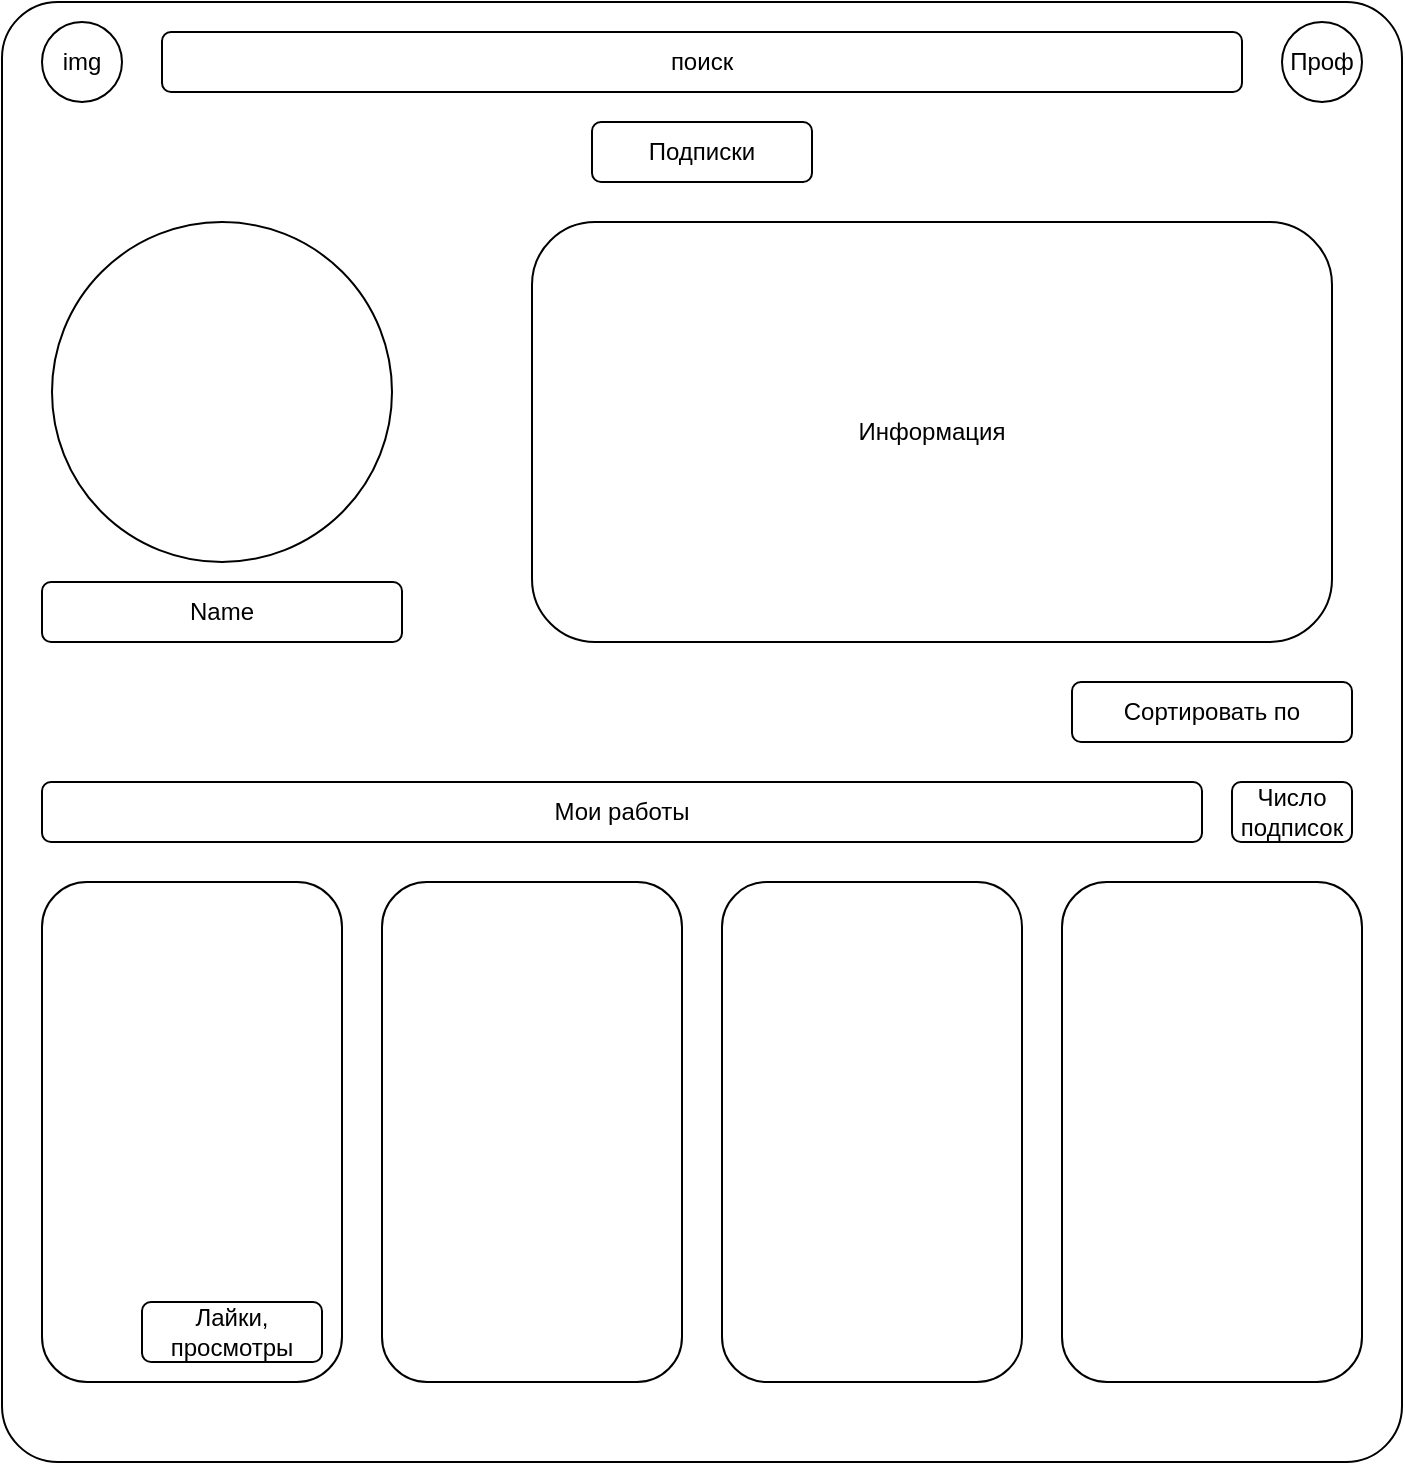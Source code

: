 <mxfile>
    <diagram id="bxQxgzwDGbuD_lYDTvBu" name="Page-1">
        <mxGraphModel dx="933" dy="599" grid="1" gridSize="10" guides="1" tooltips="1" connect="1" arrows="1" fold="1" page="1" pageScale="1" pageWidth="850" pageHeight="1100" math="0" shadow="0">
            <root>
                <mxCell id="0"/>
                <mxCell id="1" parent="0"/>
                <mxCell id="4" value="" style="rounded=1;whiteSpace=wrap;html=1;arcSize=4;" vertex="1" parent="1">
                    <mxGeometry x="90" y="50" width="700" height="730" as="geometry"/>
                </mxCell>
                <mxCell id="5" value="img" style="ellipse;whiteSpace=wrap;html=1;aspect=fixed;" vertex="1" parent="1">
                    <mxGeometry x="110" y="60" width="40" height="40" as="geometry"/>
                </mxCell>
                <mxCell id="6" value="поиск" style="rounded=1;whiteSpace=wrap;html=1;" vertex="1" parent="1">
                    <mxGeometry x="170" y="65" width="540" height="30" as="geometry"/>
                </mxCell>
                <mxCell id="7" value="Проф" style="ellipse;whiteSpace=wrap;html=1;aspect=fixed;" vertex="1" parent="1">
                    <mxGeometry x="730" y="60" width="40" height="40" as="geometry"/>
                </mxCell>
                <mxCell id="9" value="Подписки" style="rounded=1;whiteSpace=wrap;html=1;" vertex="1" parent="1">
                    <mxGeometry x="385" y="110" width="110" height="30" as="geometry"/>
                </mxCell>
                <mxCell id="10" value="" style="ellipse;whiteSpace=wrap;html=1;aspect=fixed;" vertex="1" parent="1">
                    <mxGeometry x="115" y="160" width="170" height="170" as="geometry"/>
                </mxCell>
                <mxCell id="11" value="Name" style="rounded=1;whiteSpace=wrap;html=1;" vertex="1" parent="1">
                    <mxGeometry x="110" y="340" width="180" height="30" as="geometry"/>
                </mxCell>
                <mxCell id="12" value="" style="rounded=1;whiteSpace=wrap;html=1;" vertex="1" parent="1">
                    <mxGeometry x="110" y="490" width="150" height="250" as="geometry"/>
                </mxCell>
                <mxCell id="13" value="Мои работы" style="rounded=1;whiteSpace=wrap;html=1;" vertex="1" parent="1">
                    <mxGeometry x="110" y="440" width="580" height="30" as="geometry"/>
                </mxCell>
                <mxCell id="14" value="" style="rounded=1;whiteSpace=wrap;html=1;" vertex="1" parent="1">
                    <mxGeometry x="280" y="490" width="150" height="250" as="geometry"/>
                </mxCell>
                <mxCell id="15" value="" style="rounded=1;whiteSpace=wrap;html=1;" vertex="1" parent="1">
                    <mxGeometry x="450" y="490" width="150" height="250" as="geometry"/>
                </mxCell>
                <mxCell id="16" value="" style="rounded=1;whiteSpace=wrap;html=1;" vertex="1" parent="1">
                    <mxGeometry x="620" y="490" width="150" height="250" as="geometry"/>
                </mxCell>
                <mxCell id="17" value="Сортировать по" style="rounded=1;whiteSpace=wrap;html=1;" vertex="1" parent="1">
                    <mxGeometry x="625" y="390" width="140" height="30" as="geometry"/>
                </mxCell>
                <mxCell id="18" value="Информация" style="rounded=1;whiteSpace=wrap;html=1;" vertex="1" parent="1">
                    <mxGeometry x="355" y="160" width="400" height="210" as="geometry"/>
                </mxCell>
                <mxCell id="19" value="Лайки,&lt;br&gt;просмотры" style="rounded=1;whiteSpace=wrap;html=1;" vertex="1" parent="1">
                    <mxGeometry x="160" y="700" width="90" height="30" as="geometry"/>
                </mxCell>
                <mxCell id="20" value="Число&lt;br&gt;подписок" style="rounded=1;whiteSpace=wrap;html=1;" vertex="1" parent="1">
                    <mxGeometry x="705" y="440" width="60" height="30" as="geometry"/>
                </mxCell>
            </root>
        </mxGraphModel>
    </diagram>
</mxfile>